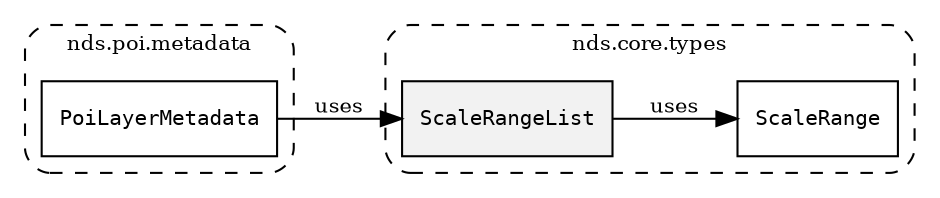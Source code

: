 /**
 * This dot file creates symbol collaboration diagram for ScaleRangeList.
 */
digraph ZSERIO
{
    node [shape=box, fontsize=10];
    rankdir="LR";
    fontsize=10;
    tooltip="ScaleRangeList collaboration diagram";

    subgraph "cluster_nds.core.types"
    {
        style="dashed, rounded";
        label="nds.core.types";
        tooltip="Package nds.core.types";
        href="../../../content/packages/nds.core.types.html#Package-nds-core-types";
        target="_parent";

        "ScaleRangeList" [style="filled", fillcolor="#0000000D", target="_parent", label=<<font face="monospace"><table align="center" border="0" cellspacing="0" cellpadding="0"><tr><td href="../../../content/packages/nds.core.types.html#Structure-ScaleRangeList" title="Structure defined in nds.core.types">ScaleRangeList</td></tr></table></font>>];
        "ScaleRange" [target="_parent", label=<<font face="monospace"><table align="center" border="0" cellspacing="0" cellpadding="0"><tr><td href="../../../content/packages/nds.core.types.html#Structure-ScaleRange" title="Structure defined in nds.core.types">ScaleRange</td></tr></table></font>>];
    }

    subgraph "cluster_nds.poi.metadata"
    {
        style="dashed, rounded";
        label="nds.poi.metadata";
        tooltip="Package nds.poi.metadata";
        href="../../../content/packages/nds.poi.metadata.html#Package-nds-poi-metadata";
        target="_parent";

        "PoiLayerMetadata" [target="_parent", label=<<font face="monospace"><table align="center" border="0" cellspacing="0" cellpadding="0"><tr><td href="../../../content/packages/nds.poi.metadata.html#Structure-PoiLayerMetadata" title="Structure defined in nds.poi.metadata">PoiLayerMetadata</td></tr></table></font>>];
    }

    "ScaleRangeList" -> "ScaleRange" [label="uses", fontsize=10];
    "PoiLayerMetadata" -> "ScaleRangeList" [label="uses", fontsize=10];
}
